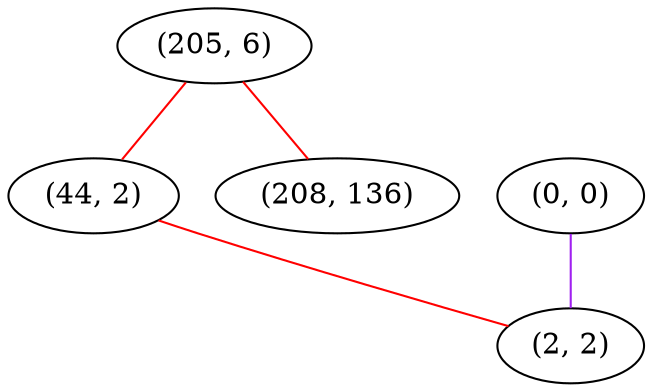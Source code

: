 graph "" {
"(205, 6)";
"(44, 2)";
"(208, 136)";
"(0, 0)";
"(2, 2)";
"(205, 6)" -- "(44, 2)"  [color=red, key=0, weight=1];
"(205, 6)" -- "(208, 136)"  [color=red, key=0, weight=1];
"(44, 2)" -- "(2, 2)"  [color=red, key=0, weight=1];
"(0, 0)" -- "(2, 2)"  [color=purple, key=0, weight=4];
}
